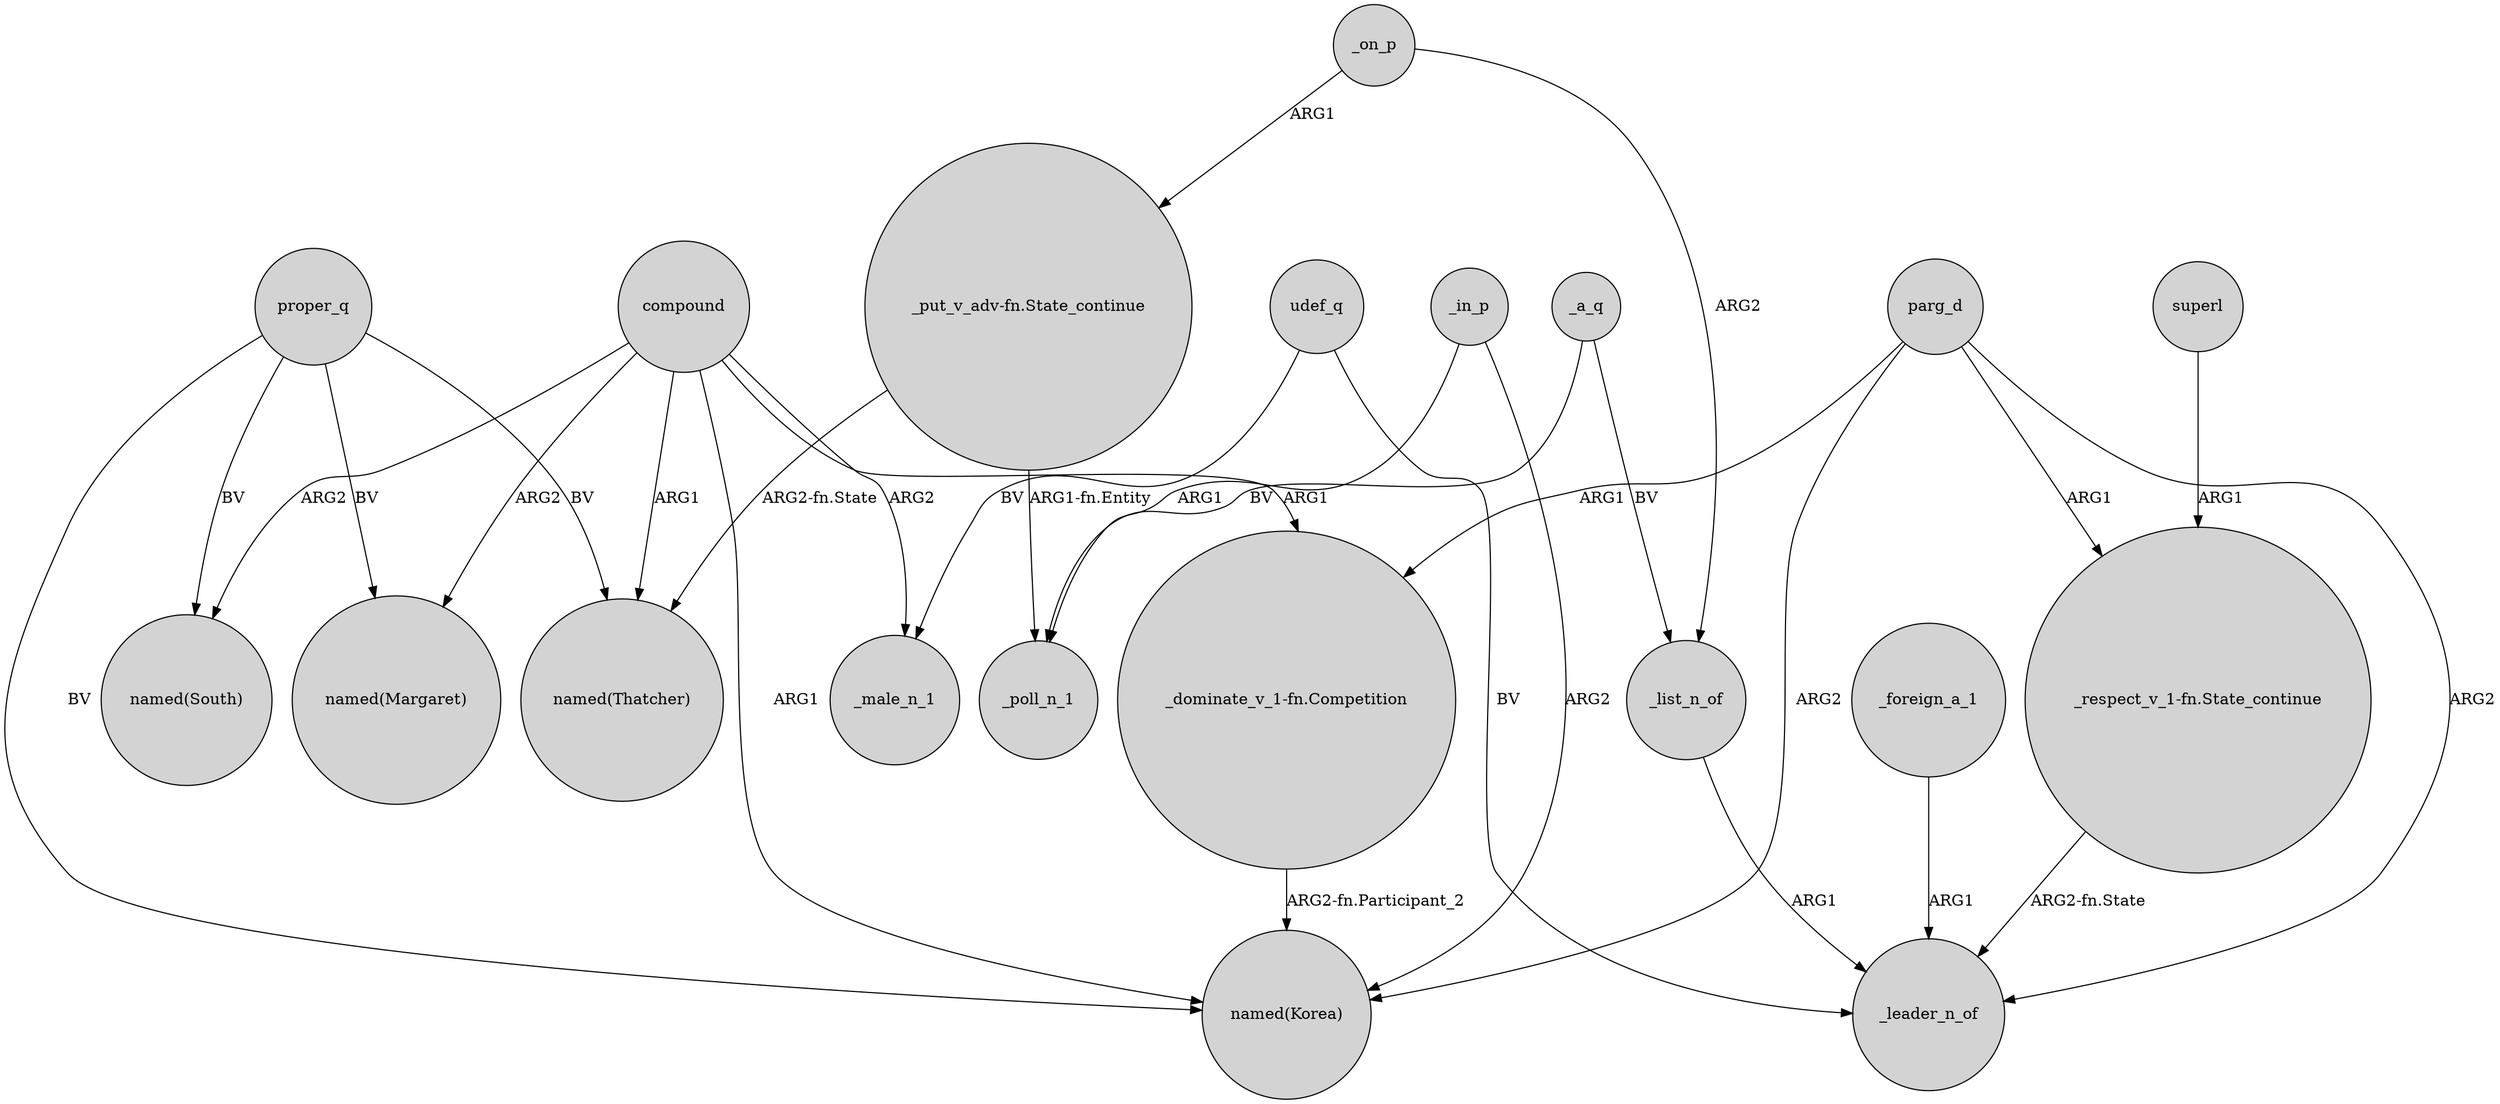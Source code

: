 digraph {
	node [shape=circle style=filled]
	compound -> "named(Thatcher)" [label=ARG1]
	proper_q -> "named(South)" [label=BV]
	_in_p -> "named(Korea)" [label=ARG2]
	udef_q -> _male_n_1 [label=BV]
	_in_p -> _poll_n_1 [label=ARG1]
	_foreign_a_1 -> _leader_n_of [label=ARG1]
	"_dominate_v_1-fn.Competition" -> "named(Korea)" [label="ARG2-fn.Participant_2"]
	parg_d -> "_respect_v_1-fn.State_continue" [label=ARG1]
	compound -> "named(Margaret)" [label=ARG2]
	proper_q -> "named(Korea)" [label=BV]
	_on_p -> _list_n_of [label=ARG2]
	_a_q -> _poll_n_1 [label=BV]
	parg_d -> _leader_n_of [label=ARG2]
	compound -> "named(Korea)" [label=ARG1]
	superl -> "_respect_v_1-fn.State_continue" [label=ARG1]
	compound -> "_dominate_v_1-fn.Competition" [label=ARG1]
	"_put_v_adv-fn.State_continue" -> _poll_n_1 [label="ARG1-fn.Entity"]
	parg_d -> "named(Korea)" [label=ARG2]
	compound -> "named(South)" [label=ARG2]
	udef_q -> _leader_n_of [label=BV]
	"_respect_v_1-fn.State_continue" -> _leader_n_of [label="ARG2-fn.State"]
	proper_q -> "named(Margaret)" [label=BV]
	_on_p -> "_put_v_adv-fn.State_continue" [label=ARG1]
	compound -> _male_n_1 [label=ARG2]
	"_put_v_adv-fn.State_continue" -> "named(Thatcher)" [label="ARG2-fn.State"]
	proper_q -> "named(Thatcher)" [label=BV]
	_a_q -> _list_n_of [label=BV]
	parg_d -> "_dominate_v_1-fn.Competition" [label=ARG1]
	_list_n_of -> _leader_n_of [label=ARG1]
}
